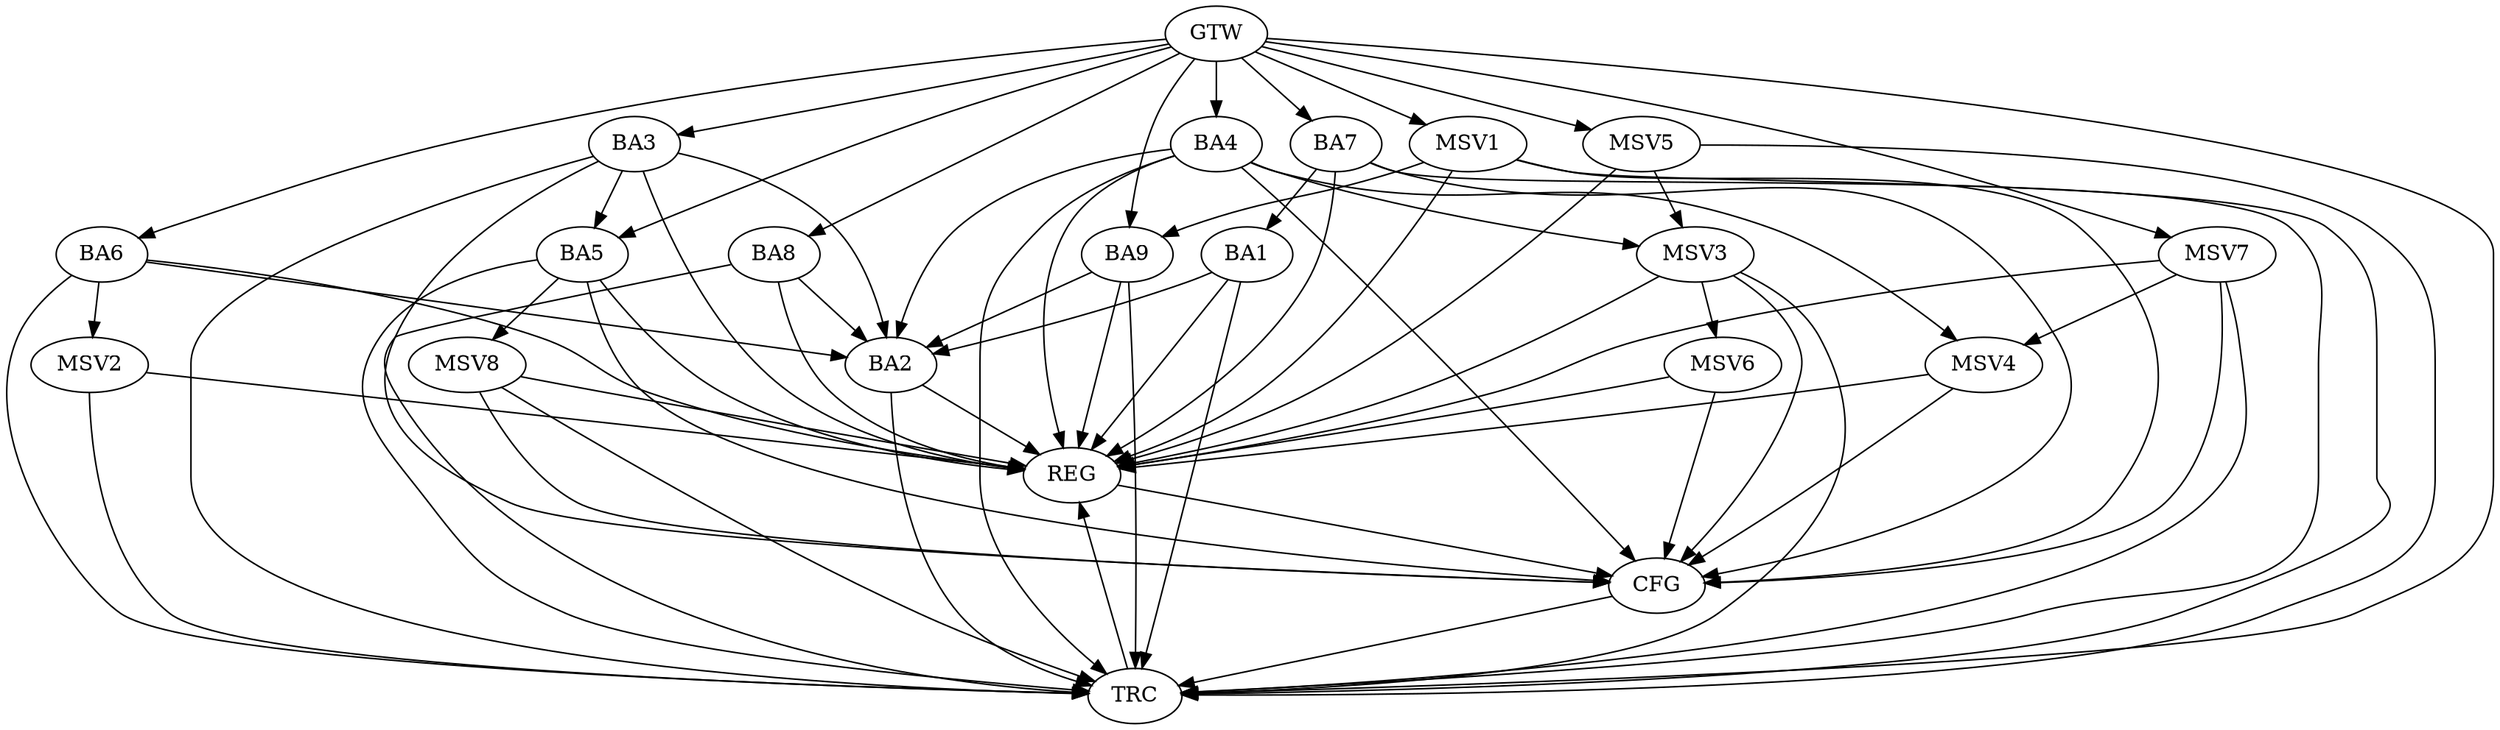 strict digraph G {
  BA1 [ label="BA1" ];
  BA2 [ label="BA2" ];
  BA3 [ label="BA3" ];
  BA4 [ label="BA4" ];
  BA5 [ label="BA5" ];
  BA6 [ label="BA6" ];
  BA7 [ label="BA7" ];
  BA8 [ label="BA8" ];
  BA9 [ label="BA9" ];
  GTW [ label="GTW" ];
  REG [ label="REG" ];
  CFG [ label="CFG" ];
  TRC [ label="TRC" ];
  MSV1 [ label="MSV1" ];
  MSV2 [ label="MSV2" ];
  MSV3 [ label="MSV3" ];
  MSV4 [ label="MSV4" ];
  MSV5 [ label="MSV5" ];
  MSV6 [ label="MSV6" ];
  MSV7 [ label="MSV7" ];
  MSV8 [ label="MSV8" ];
  BA1 -> BA2;
  BA3 -> BA2;
  BA4 -> BA2;
  BA6 -> BA2;
  BA7 -> BA1;
  BA8 -> BA2;
  BA9 -> BA2;
  GTW -> BA3;
  GTW -> BA4;
  GTW -> BA5;
  GTW -> BA6;
  GTW -> BA7;
  GTW -> BA8;
  GTW -> BA9;
  BA1 -> REG;
  BA2 -> REG;
  BA3 -> REG;
  BA4 -> REG;
  BA5 -> REG;
  BA6 -> REG;
  BA7 -> REG;
  BA8 -> REG;
  BA9 -> REG;
  BA4 -> CFG;
  BA3 -> CFG;
  BA5 -> CFG;
  BA7 -> CFG;
  REG -> CFG;
  BA1 -> TRC;
  BA2 -> TRC;
  BA3 -> TRC;
  BA4 -> TRC;
  BA5 -> TRC;
  BA6 -> TRC;
  BA7 -> TRC;
  BA8 -> TRC;
  BA9 -> TRC;
  GTW -> TRC;
  CFG -> TRC;
  TRC -> REG;
  BA3 -> BA5;
  MSV1 -> BA9;
  GTW -> MSV1;
  MSV1 -> REG;
  MSV1 -> TRC;
  MSV1 -> CFG;
  BA6 -> MSV2;
  MSV2 -> REG;
  MSV2 -> TRC;
  BA4 -> MSV3;
  MSV3 -> REG;
  MSV3 -> TRC;
  MSV3 -> CFG;
  BA4 -> MSV4;
  MSV4 -> REG;
  MSV4 -> CFG;
  MSV5 -> MSV3;
  GTW -> MSV5;
  MSV5 -> REG;
  MSV5 -> TRC;
  MSV3 -> MSV6;
  MSV6 -> REG;
  MSV6 -> CFG;
  MSV7 -> MSV4;
  GTW -> MSV7;
  MSV7 -> REG;
  MSV7 -> TRC;
  MSV7 -> CFG;
  BA5 -> MSV8;
  MSV8 -> REG;
  MSV8 -> TRC;
  MSV8 -> CFG;
}
